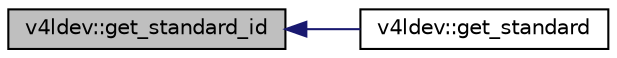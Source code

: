 digraph "v4ldev::get_standard_id"
{
 // INTERACTIVE_SVG=YES
  edge [fontname="Helvetica",fontsize="10",labelfontname="Helvetica",labelfontsize="10"];
  node [fontname="Helvetica",fontsize="10",shape=record];
  rankdir="LR";
  Node45 [label="v4ldev::get_standard_id",height=0.2,width=0.4,color="black", fillcolor="grey75", style="filled", fontcolor="black"];
  Node45 -> Node46 [dir="back",color="midnightblue",fontsize="10",style="solid",fontname="Helvetica"];
  Node46 [label="v4ldev::get_standard",height=0.2,width=0.4,color="black", fillcolor="white", style="filled",URL="$classv4ldev.html#a76f01fd5ac53c94bca14cfbb13c57f71"];
}
